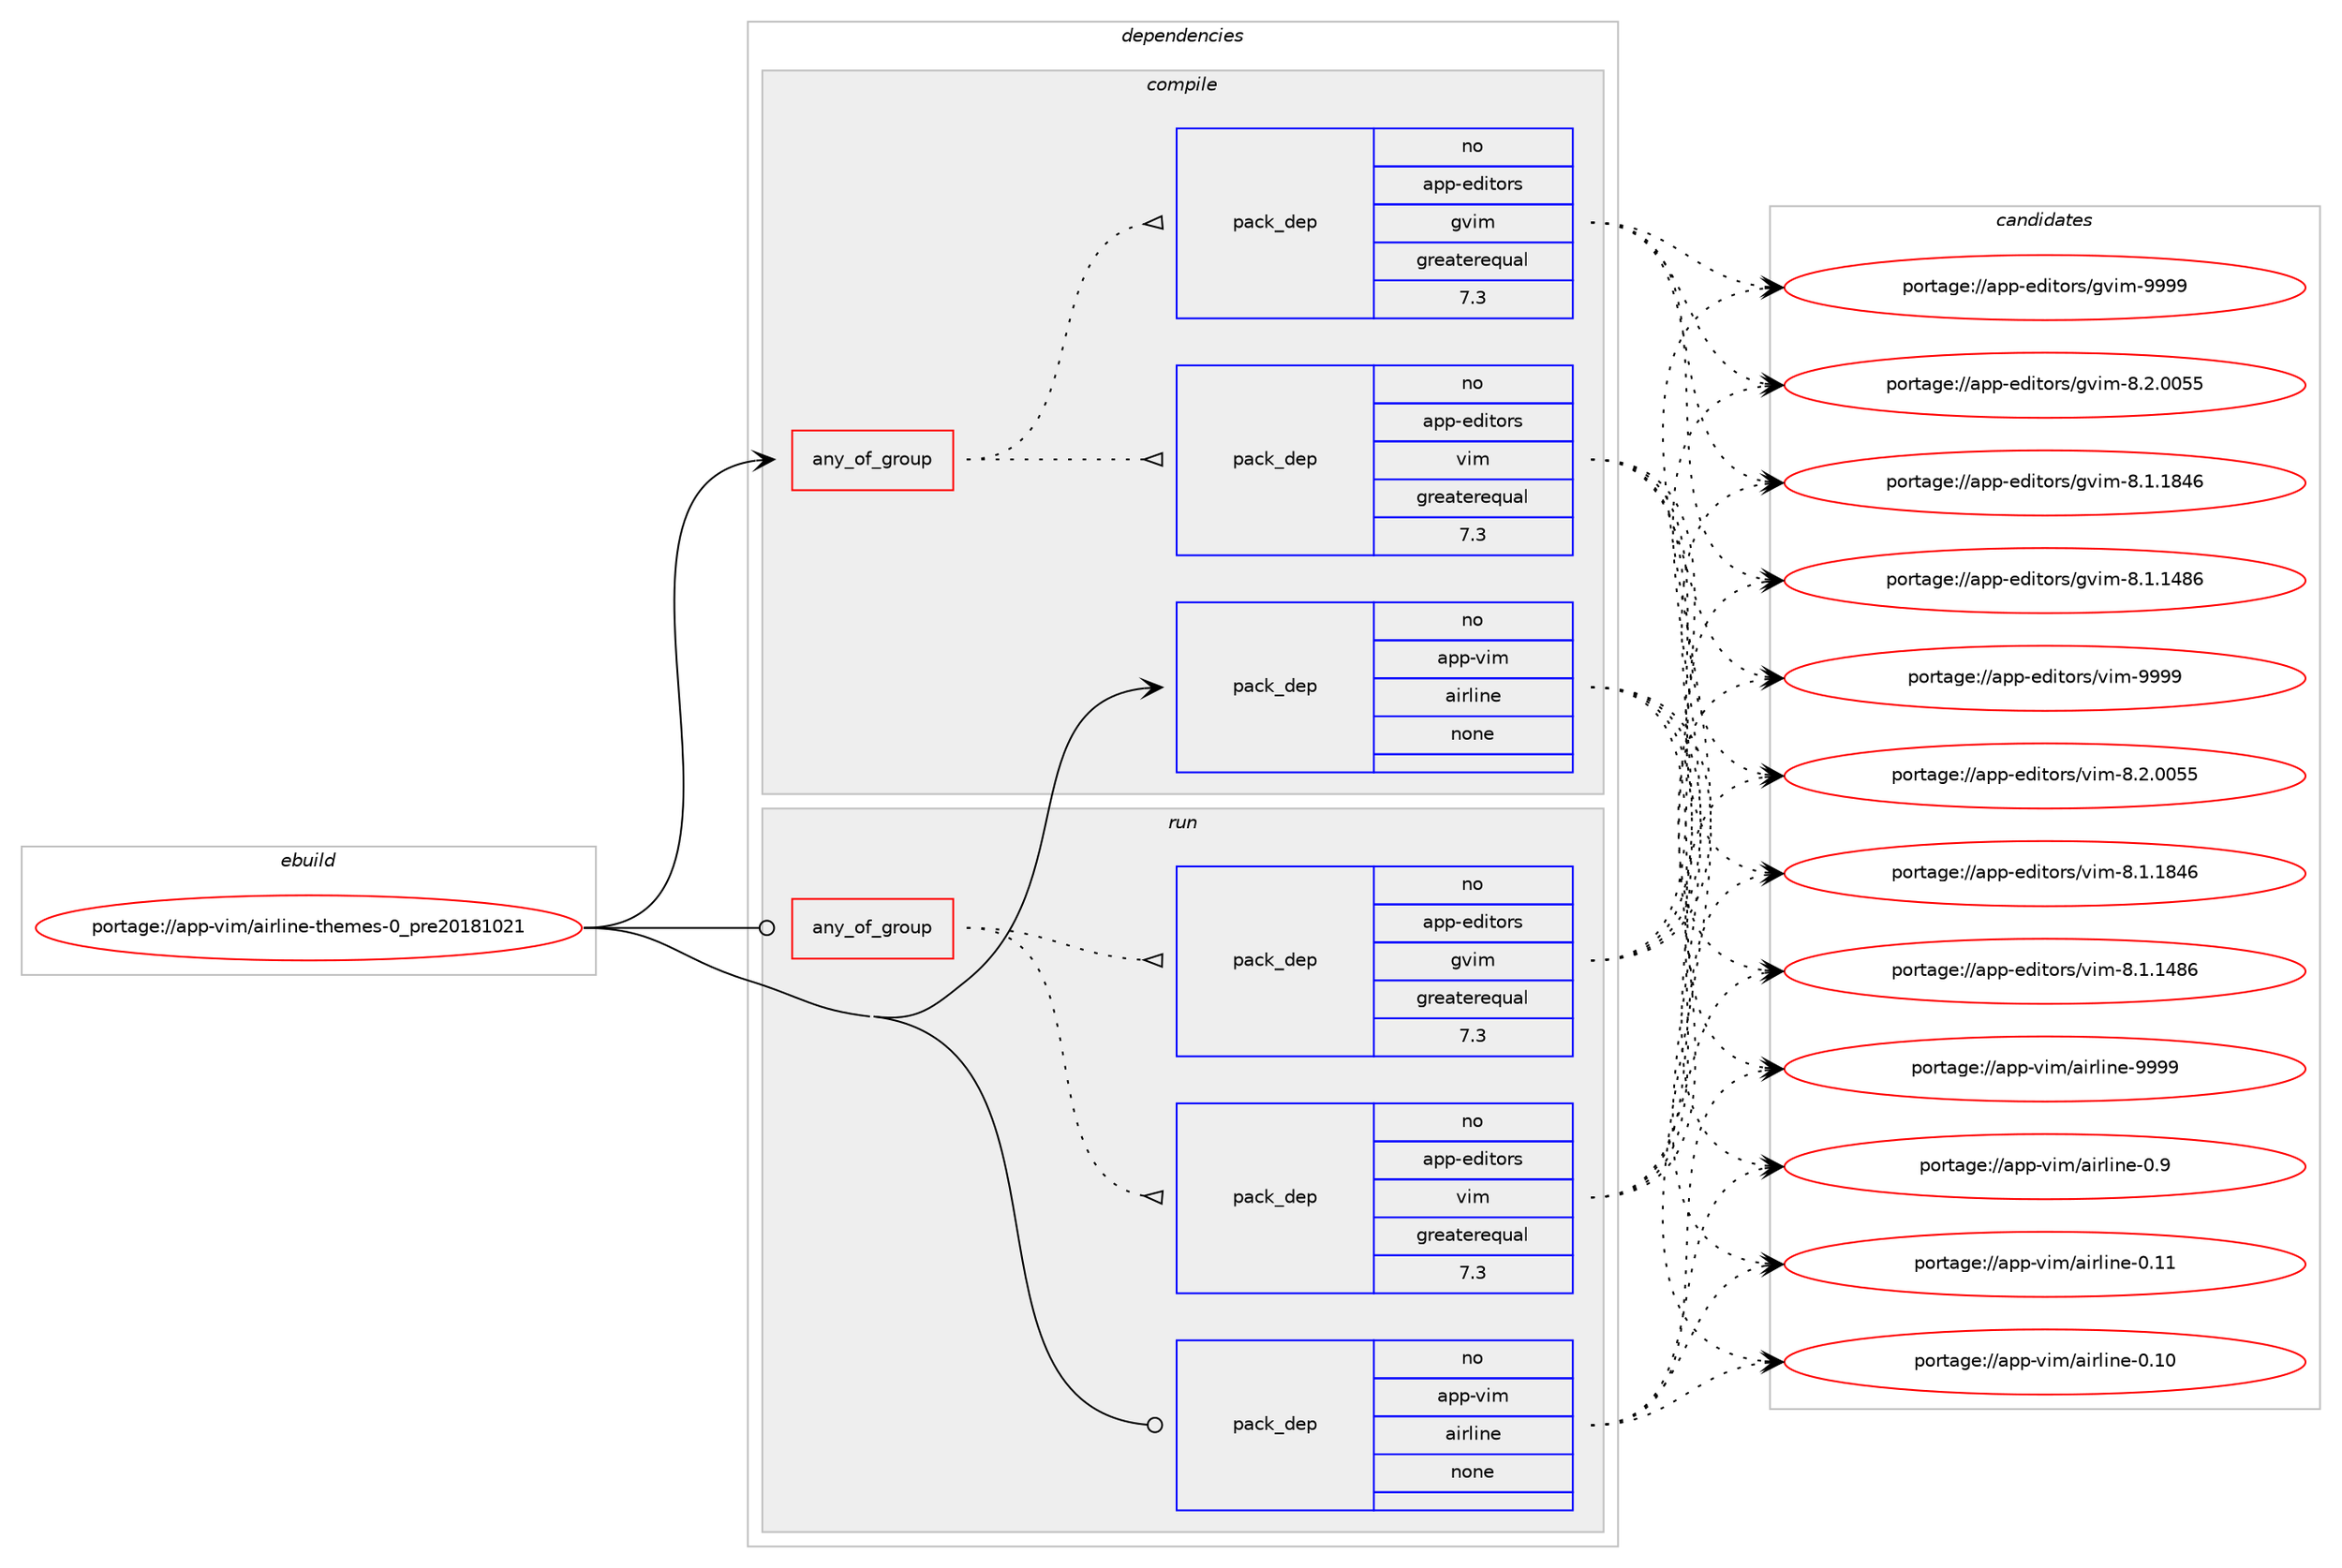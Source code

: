 digraph prolog {

# *************
# Graph options
# *************

newrank=true;
concentrate=true;
compound=true;
graph [rankdir=LR,fontname=Helvetica,fontsize=10,ranksep=1.5];#, ranksep=2.5, nodesep=0.2];
edge  [arrowhead=vee];
node  [fontname=Helvetica,fontsize=10];

# **********
# The ebuild
# **********

subgraph cluster_leftcol {
color=gray;
rank=same;
label=<<i>ebuild</i>>;
id [label="portage://app-vim/airline-themes-0_pre20181021", color=red, width=4, href="../app-vim/airline-themes-0_pre20181021.svg"];
}

# ****************
# The dependencies
# ****************

subgraph cluster_midcol {
color=gray;
label=<<i>dependencies</i>>;
subgraph cluster_compile {
fillcolor="#eeeeee";
style=filled;
label=<<i>compile</i>>;
subgraph any7594 {
dependency590558 [label=<<TABLE BORDER="0" CELLBORDER="1" CELLSPACING="0" CELLPADDING="4"><TR><TD CELLPADDING="10">any_of_group</TD></TR></TABLE>>, shape=none, color=red];subgraph pack443513 {
dependency590559 [label=<<TABLE BORDER="0" CELLBORDER="1" CELLSPACING="0" CELLPADDING="4" WIDTH="220"><TR><TD ROWSPAN="6" CELLPADDING="30">pack_dep</TD></TR><TR><TD WIDTH="110">no</TD></TR><TR><TD>app-editors</TD></TR><TR><TD>vim</TD></TR><TR><TD>greaterequal</TD></TR><TR><TD>7.3</TD></TR></TABLE>>, shape=none, color=blue];
}
dependency590558:e -> dependency590559:w [weight=20,style="dotted",arrowhead="oinv"];
subgraph pack443514 {
dependency590560 [label=<<TABLE BORDER="0" CELLBORDER="1" CELLSPACING="0" CELLPADDING="4" WIDTH="220"><TR><TD ROWSPAN="6" CELLPADDING="30">pack_dep</TD></TR><TR><TD WIDTH="110">no</TD></TR><TR><TD>app-editors</TD></TR><TR><TD>gvim</TD></TR><TR><TD>greaterequal</TD></TR><TR><TD>7.3</TD></TR></TABLE>>, shape=none, color=blue];
}
dependency590558:e -> dependency590560:w [weight=20,style="dotted",arrowhead="oinv"];
}
id:e -> dependency590558:w [weight=20,style="solid",arrowhead="vee"];
subgraph pack443515 {
dependency590561 [label=<<TABLE BORDER="0" CELLBORDER="1" CELLSPACING="0" CELLPADDING="4" WIDTH="220"><TR><TD ROWSPAN="6" CELLPADDING="30">pack_dep</TD></TR><TR><TD WIDTH="110">no</TD></TR><TR><TD>app-vim</TD></TR><TR><TD>airline</TD></TR><TR><TD>none</TD></TR><TR><TD></TD></TR></TABLE>>, shape=none, color=blue];
}
id:e -> dependency590561:w [weight=20,style="solid",arrowhead="vee"];
}
subgraph cluster_compileandrun {
fillcolor="#eeeeee";
style=filled;
label=<<i>compile and run</i>>;
}
subgraph cluster_run {
fillcolor="#eeeeee";
style=filled;
label=<<i>run</i>>;
subgraph any7595 {
dependency590562 [label=<<TABLE BORDER="0" CELLBORDER="1" CELLSPACING="0" CELLPADDING="4"><TR><TD CELLPADDING="10">any_of_group</TD></TR></TABLE>>, shape=none, color=red];subgraph pack443516 {
dependency590563 [label=<<TABLE BORDER="0" CELLBORDER="1" CELLSPACING="0" CELLPADDING="4" WIDTH="220"><TR><TD ROWSPAN="6" CELLPADDING="30">pack_dep</TD></TR><TR><TD WIDTH="110">no</TD></TR><TR><TD>app-editors</TD></TR><TR><TD>vim</TD></TR><TR><TD>greaterequal</TD></TR><TR><TD>7.3</TD></TR></TABLE>>, shape=none, color=blue];
}
dependency590562:e -> dependency590563:w [weight=20,style="dotted",arrowhead="oinv"];
subgraph pack443517 {
dependency590564 [label=<<TABLE BORDER="0" CELLBORDER="1" CELLSPACING="0" CELLPADDING="4" WIDTH="220"><TR><TD ROWSPAN="6" CELLPADDING="30">pack_dep</TD></TR><TR><TD WIDTH="110">no</TD></TR><TR><TD>app-editors</TD></TR><TR><TD>gvim</TD></TR><TR><TD>greaterequal</TD></TR><TR><TD>7.3</TD></TR></TABLE>>, shape=none, color=blue];
}
dependency590562:e -> dependency590564:w [weight=20,style="dotted",arrowhead="oinv"];
}
id:e -> dependency590562:w [weight=20,style="solid",arrowhead="odot"];
subgraph pack443518 {
dependency590565 [label=<<TABLE BORDER="0" CELLBORDER="1" CELLSPACING="0" CELLPADDING="4" WIDTH="220"><TR><TD ROWSPAN="6" CELLPADDING="30">pack_dep</TD></TR><TR><TD WIDTH="110">no</TD></TR><TR><TD>app-vim</TD></TR><TR><TD>airline</TD></TR><TR><TD>none</TD></TR><TR><TD></TD></TR></TABLE>>, shape=none, color=blue];
}
id:e -> dependency590565:w [weight=20,style="solid",arrowhead="odot"];
}
}

# **************
# The candidates
# **************

subgraph cluster_choices {
rank=same;
color=gray;
label=<<i>candidates</i>>;

subgraph choice443513 {
color=black;
nodesep=1;
choice9711211245101100105116111114115471181051094557575757 [label="portage://app-editors/vim-9999", color=red, width=4,href="../app-editors/vim-9999.svg"];
choice971121124510110010511611111411547118105109455646504648485353 [label="portage://app-editors/vim-8.2.0055", color=red, width=4,href="../app-editors/vim-8.2.0055.svg"];
choice971121124510110010511611111411547118105109455646494649565254 [label="portage://app-editors/vim-8.1.1846", color=red, width=4,href="../app-editors/vim-8.1.1846.svg"];
choice971121124510110010511611111411547118105109455646494649525654 [label="portage://app-editors/vim-8.1.1486", color=red, width=4,href="../app-editors/vim-8.1.1486.svg"];
dependency590559:e -> choice9711211245101100105116111114115471181051094557575757:w [style=dotted,weight="100"];
dependency590559:e -> choice971121124510110010511611111411547118105109455646504648485353:w [style=dotted,weight="100"];
dependency590559:e -> choice971121124510110010511611111411547118105109455646494649565254:w [style=dotted,weight="100"];
dependency590559:e -> choice971121124510110010511611111411547118105109455646494649525654:w [style=dotted,weight="100"];
}
subgraph choice443514 {
color=black;
nodesep=1;
choice9711211245101100105116111114115471031181051094557575757 [label="portage://app-editors/gvim-9999", color=red, width=4,href="../app-editors/gvim-9999.svg"];
choice971121124510110010511611111411547103118105109455646504648485353 [label="portage://app-editors/gvim-8.2.0055", color=red, width=4,href="../app-editors/gvim-8.2.0055.svg"];
choice971121124510110010511611111411547103118105109455646494649565254 [label="portage://app-editors/gvim-8.1.1846", color=red, width=4,href="../app-editors/gvim-8.1.1846.svg"];
choice971121124510110010511611111411547103118105109455646494649525654 [label="portage://app-editors/gvim-8.1.1486", color=red, width=4,href="../app-editors/gvim-8.1.1486.svg"];
dependency590560:e -> choice9711211245101100105116111114115471031181051094557575757:w [style=dotted,weight="100"];
dependency590560:e -> choice971121124510110010511611111411547103118105109455646504648485353:w [style=dotted,weight="100"];
dependency590560:e -> choice971121124510110010511611111411547103118105109455646494649565254:w [style=dotted,weight="100"];
dependency590560:e -> choice971121124510110010511611111411547103118105109455646494649525654:w [style=dotted,weight="100"];
}
subgraph choice443515 {
color=black;
nodesep=1;
choice971121124511810510947971051141081051101014557575757 [label="portage://app-vim/airline-9999", color=red, width=4,href="../app-vim/airline-9999.svg"];
choice9711211245118105109479710511410810511010145484657 [label="portage://app-vim/airline-0.9", color=red, width=4,href="../app-vim/airline-0.9.svg"];
choice971121124511810510947971051141081051101014548464949 [label="portage://app-vim/airline-0.11", color=red, width=4,href="../app-vim/airline-0.11.svg"];
choice971121124511810510947971051141081051101014548464948 [label="portage://app-vim/airline-0.10", color=red, width=4,href="../app-vim/airline-0.10.svg"];
dependency590561:e -> choice971121124511810510947971051141081051101014557575757:w [style=dotted,weight="100"];
dependency590561:e -> choice9711211245118105109479710511410810511010145484657:w [style=dotted,weight="100"];
dependency590561:e -> choice971121124511810510947971051141081051101014548464949:w [style=dotted,weight="100"];
dependency590561:e -> choice971121124511810510947971051141081051101014548464948:w [style=dotted,weight="100"];
}
subgraph choice443516 {
color=black;
nodesep=1;
choice9711211245101100105116111114115471181051094557575757 [label="portage://app-editors/vim-9999", color=red, width=4,href="../app-editors/vim-9999.svg"];
choice971121124510110010511611111411547118105109455646504648485353 [label="portage://app-editors/vim-8.2.0055", color=red, width=4,href="../app-editors/vim-8.2.0055.svg"];
choice971121124510110010511611111411547118105109455646494649565254 [label="portage://app-editors/vim-8.1.1846", color=red, width=4,href="../app-editors/vim-8.1.1846.svg"];
choice971121124510110010511611111411547118105109455646494649525654 [label="portage://app-editors/vim-8.1.1486", color=red, width=4,href="../app-editors/vim-8.1.1486.svg"];
dependency590563:e -> choice9711211245101100105116111114115471181051094557575757:w [style=dotted,weight="100"];
dependency590563:e -> choice971121124510110010511611111411547118105109455646504648485353:w [style=dotted,weight="100"];
dependency590563:e -> choice971121124510110010511611111411547118105109455646494649565254:w [style=dotted,weight="100"];
dependency590563:e -> choice971121124510110010511611111411547118105109455646494649525654:w [style=dotted,weight="100"];
}
subgraph choice443517 {
color=black;
nodesep=1;
choice9711211245101100105116111114115471031181051094557575757 [label="portage://app-editors/gvim-9999", color=red, width=4,href="../app-editors/gvim-9999.svg"];
choice971121124510110010511611111411547103118105109455646504648485353 [label="portage://app-editors/gvim-8.2.0055", color=red, width=4,href="../app-editors/gvim-8.2.0055.svg"];
choice971121124510110010511611111411547103118105109455646494649565254 [label="portage://app-editors/gvim-8.1.1846", color=red, width=4,href="../app-editors/gvim-8.1.1846.svg"];
choice971121124510110010511611111411547103118105109455646494649525654 [label="portage://app-editors/gvim-8.1.1486", color=red, width=4,href="../app-editors/gvim-8.1.1486.svg"];
dependency590564:e -> choice9711211245101100105116111114115471031181051094557575757:w [style=dotted,weight="100"];
dependency590564:e -> choice971121124510110010511611111411547103118105109455646504648485353:w [style=dotted,weight="100"];
dependency590564:e -> choice971121124510110010511611111411547103118105109455646494649565254:w [style=dotted,weight="100"];
dependency590564:e -> choice971121124510110010511611111411547103118105109455646494649525654:w [style=dotted,weight="100"];
}
subgraph choice443518 {
color=black;
nodesep=1;
choice971121124511810510947971051141081051101014557575757 [label="portage://app-vim/airline-9999", color=red, width=4,href="../app-vim/airline-9999.svg"];
choice9711211245118105109479710511410810511010145484657 [label="portage://app-vim/airline-0.9", color=red, width=4,href="../app-vim/airline-0.9.svg"];
choice971121124511810510947971051141081051101014548464949 [label="portage://app-vim/airline-0.11", color=red, width=4,href="../app-vim/airline-0.11.svg"];
choice971121124511810510947971051141081051101014548464948 [label="portage://app-vim/airline-0.10", color=red, width=4,href="../app-vim/airline-0.10.svg"];
dependency590565:e -> choice971121124511810510947971051141081051101014557575757:w [style=dotted,weight="100"];
dependency590565:e -> choice9711211245118105109479710511410810511010145484657:w [style=dotted,weight="100"];
dependency590565:e -> choice971121124511810510947971051141081051101014548464949:w [style=dotted,weight="100"];
dependency590565:e -> choice971121124511810510947971051141081051101014548464948:w [style=dotted,weight="100"];
}
}

}
